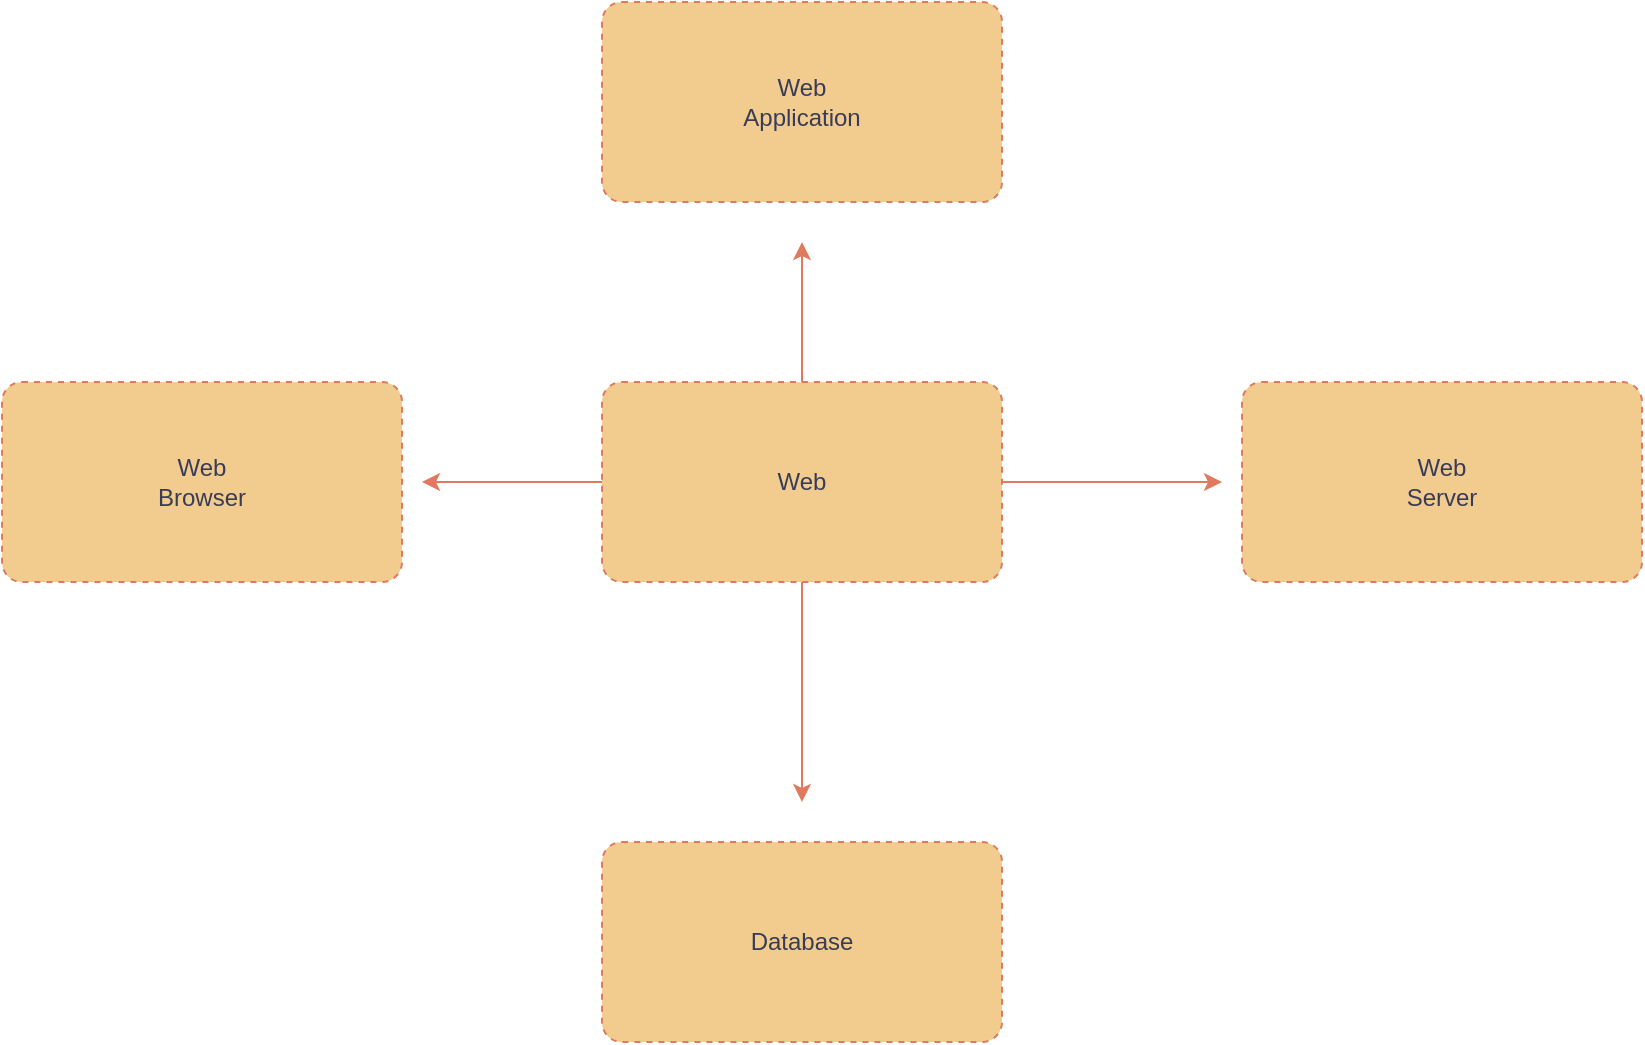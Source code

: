 <mxfile version="21.8.0" type="onedrive">
  <diagram name="Sida-1" id="ULbP5BF0SfgfBshnunR3">
    <mxGraphModel grid="1" page="1" gridSize="8" guides="1" tooltips="1" connect="1" arrows="1" fold="1" pageScale="1" pageWidth="3300" pageHeight="4681" math="0" shadow="0">
      <root>
        <mxCell id="0" />
        <mxCell id="1" parent="0" />
        <mxCell id="m9hqo-EDaIXazgrWbjKg-1" value="" style="html=1;align=center;verticalAlign=top;rounded=1;absoluteArcSize=1;arcSize=20;dashed=1;whiteSpace=wrap;labelBackgroundColor=none;fillColor=#F2CC8F;strokeColor=#E07A5F;fontColor=#393C56;" vertex="1" parent="1">
          <mxGeometry x="120" y="380" width="200" height="100" as="geometry" />
        </mxCell>
        <mxCell id="m9hqo-EDaIXazgrWbjKg-2" value="Web Browser" style="text;html=1;strokeColor=none;fillColor=none;align=center;verticalAlign=middle;whiteSpace=wrap;rounded=1;labelBackgroundColor=none;fontColor=#393C56;" vertex="1" parent="1">
          <mxGeometry x="190" y="415" width="60" height="30" as="geometry" />
        </mxCell>
        <mxCell id="m9hqo-EDaIXazgrWbjKg-3" value="" style="html=1;align=center;verticalAlign=top;rounded=1;absoluteArcSize=1;arcSize=20;dashed=1;whiteSpace=wrap;labelBackgroundColor=none;fillColor=#F2CC8F;strokeColor=#E07A5F;fontColor=#393C56;" vertex="1" parent="1">
          <mxGeometry x="420" y="190" width="200" height="100" as="geometry" />
        </mxCell>
        <mxCell id="m9hqo-EDaIXazgrWbjKg-4" value="Web Application " style="text;html=1;strokeColor=none;fillColor=none;align=center;verticalAlign=middle;whiteSpace=wrap;rounded=1;labelBackgroundColor=none;fontColor=#393C56;" vertex="1" parent="1">
          <mxGeometry x="490" y="225" width="60" height="30" as="geometry" />
        </mxCell>
        <mxCell id="m9hqo-EDaIXazgrWbjKg-11" style="edgeStyle=orthogonalEdgeStyle;rounded=1;orthogonalLoop=1;jettySize=auto;html=1;strokeColor=#E07A5F;fontColor=#393C56;fillColor=#F2CC8F;" edge="1" parent="1" source="m9hqo-EDaIXazgrWbjKg-5">
          <mxGeometry relative="1" as="geometry">
            <mxPoint x="520" y="590" as="targetPoint" />
          </mxGeometry>
        </mxCell>
        <mxCell id="m9hqo-EDaIXazgrWbjKg-12" style="edgeStyle=orthogonalEdgeStyle;rounded=1;orthogonalLoop=1;jettySize=auto;html=1;strokeColor=#E07A5F;fontColor=#393C56;fillColor=#F2CC8F;" edge="1" parent="1" source="m9hqo-EDaIXazgrWbjKg-5">
          <mxGeometry relative="1" as="geometry">
            <mxPoint x="330" y="430" as="targetPoint" />
          </mxGeometry>
        </mxCell>
        <mxCell id="m9hqo-EDaIXazgrWbjKg-13" style="edgeStyle=orthogonalEdgeStyle;rounded=1;orthogonalLoop=1;jettySize=auto;html=1;strokeColor=#E07A5F;fontColor=#393C56;fillColor=#F2CC8F;" edge="1" parent="1" source="m9hqo-EDaIXazgrWbjKg-5">
          <mxGeometry relative="1" as="geometry">
            <mxPoint x="730" y="430" as="targetPoint" />
          </mxGeometry>
        </mxCell>
        <mxCell id="m9hqo-EDaIXazgrWbjKg-14" style="edgeStyle=orthogonalEdgeStyle;rounded=1;orthogonalLoop=1;jettySize=auto;html=1;strokeColor=#E07A5F;fontColor=#393C56;fillColor=#F2CC8F;" edge="1" parent="1" source="m9hqo-EDaIXazgrWbjKg-5">
          <mxGeometry relative="1" as="geometry">
            <mxPoint x="520" y="310" as="targetPoint" />
          </mxGeometry>
        </mxCell>
        <mxCell id="m9hqo-EDaIXazgrWbjKg-5" value="" style="html=1;align=center;verticalAlign=top;rounded=1;absoluteArcSize=1;arcSize=20;dashed=1;whiteSpace=wrap;labelBackgroundColor=none;fillColor=#F2CC8F;strokeColor=#E07A5F;fontColor=#393C56;" vertex="1" parent="1">
          <mxGeometry x="420" y="380" width="200" height="100" as="geometry" />
        </mxCell>
        <mxCell id="m9hqo-EDaIXazgrWbjKg-6" value="Web" style="text;html=1;strokeColor=none;fillColor=none;align=center;verticalAlign=middle;whiteSpace=wrap;rounded=1;labelBackgroundColor=none;fontColor=#393C56;" vertex="1" parent="1">
          <mxGeometry x="490" y="415" width="60" height="30" as="geometry" />
        </mxCell>
        <mxCell id="m9hqo-EDaIXazgrWbjKg-7" value="" style="html=1;align=center;verticalAlign=top;rounded=1;absoluteArcSize=1;arcSize=20;dashed=1;whiteSpace=wrap;labelBackgroundColor=none;fillColor=#F2CC8F;strokeColor=#E07A5F;fontColor=#393C56;" vertex="1" parent="1">
          <mxGeometry x="740" y="380" width="200" height="100" as="geometry" />
        </mxCell>
        <mxCell id="m9hqo-EDaIXazgrWbjKg-8" value="Web Server" style="text;html=1;strokeColor=none;fillColor=none;align=center;verticalAlign=middle;whiteSpace=wrap;rounded=1;labelBackgroundColor=none;fontColor=#393C56;" vertex="1" parent="1">
          <mxGeometry x="810" y="415" width="60" height="30" as="geometry" />
        </mxCell>
        <mxCell id="m9hqo-EDaIXazgrWbjKg-9" value="" style="html=1;align=center;verticalAlign=top;rounded=1;absoluteArcSize=1;arcSize=20;dashed=1;whiteSpace=wrap;labelBackgroundColor=none;fillColor=#F2CC8F;strokeColor=#E07A5F;fontColor=#393C56;" vertex="1" parent="1">
          <mxGeometry x="420" y="610" width="200" height="100" as="geometry" />
        </mxCell>
        <mxCell id="m9hqo-EDaIXazgrWbjKg-10" value="Database" style="text;html=1;strokeColor=none;fillColor=none;align=center;verticalAlign=middle;whiteSpace=wrap;rounded=1;labelBackgroundColor=none;fontColor=#393C56;" vertex="1" parent="1">
          <mxGeometry x="490" y="645" width="60" height="30" as="geometry" />
        </mxCell>
      </root>
    </mxGraphModel>
  </diagram>
</mxfile>
